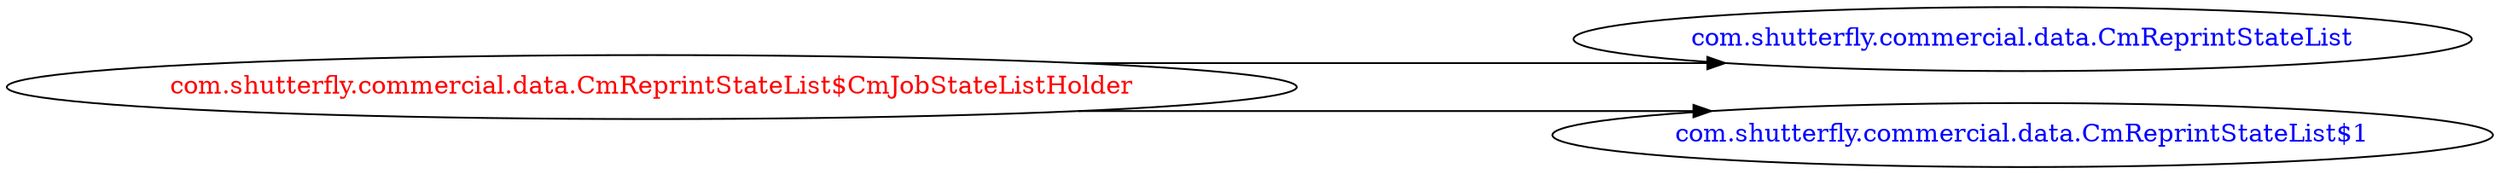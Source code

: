 digraph dependencyGraph {
 concentrate=true;
 ranksep="2.0";
 rankdir="LR"; 
 splines="ortho";
"com.shutterfly.commercial.data.CmReprintStateList$CmJobStateListHolder" [fontcolor="red"];
"com.shutterfly.commercial.data.CmReprintStateList" [ fontcolor="blue" ];
"com.shutterfly.commercial.data.CmReprintStateList$CmJobStateListHolder"->"com.shutterfly.commercial.data.CmReprintStateList";
"com.shutterfly.commercial.data.CmReprintStateList$1" [ fontcolor="blue" ];
"com.shutterfly.commercial.data.CmReprintStateList$CmJobStateListHolder"->"com.shutterfly.commercial.data.CmReprintStateList$1";
}